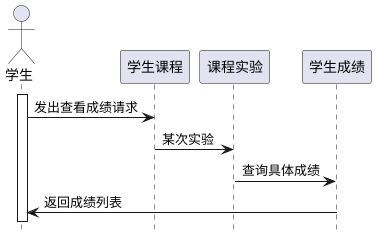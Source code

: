 @startuml
hide footbox

actor 学生

participant 学生课程
participant 课程实验
participant 学生成绩

activate 学生
学生->学生课程:发出查看成绩请求
学生课程->课程实验:某次实验
课程实验->学生成绩:查询具体成绩
学生成绩->学生:返回成绩列表

@enduml